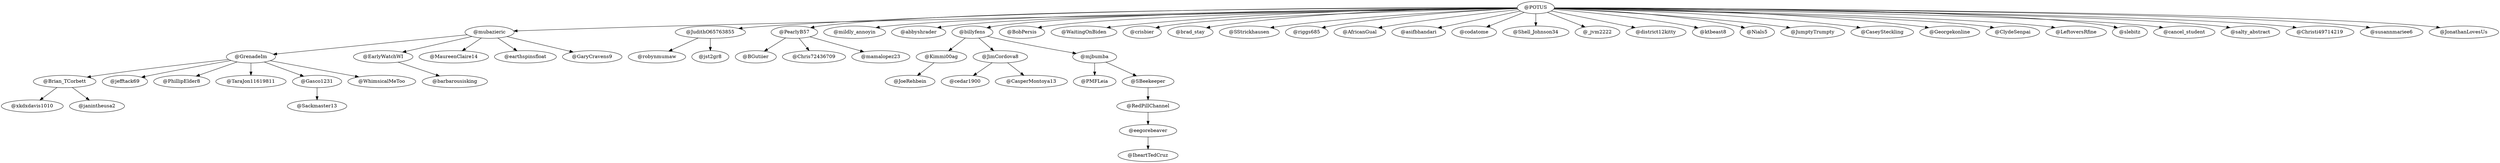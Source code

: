 digraph tree {
    "@POTUS";
    "@mubazieric";
    "@GrenadeIm";
    "@Brian_TCorbett";
    "@xkdxdavis1010";
    "@janintheusa2";
    "@jefftack69";
    "@PhillipElder8";
    "@TaraJon11619811";
    "@Gasco1231";
    "@Sackmaster13";
    "@WhimsicalMeToo";
    "@EarlyWatchWI";
    "@barbarousisking";
    "@MaureenClaire14";
    "@earthspinsfloat";
    "@GaryCravens9";
    "@JudithO65763855";
    "@robynmumaw";
    "@jst2gr8";
    "@PearlyB57";
    "@BGutiier";
    "@Chris72436709";
    "@mamalopez23";
    "@mildly_annoyin";
    "@abbyshrader";
    "@billyfens";
    "@Kimmi00ag";
    "@JoeRehbein";
    "@JimCordova8";
    "@cedar1900";
    "@CasperMontoya13";
    "@mjbumba";
    "@PMFLeia";
    "@SBeekeeper";
    "@RedPillChannel";
    "@eegorebeaver";
    "@IheartTedCruz";
    "@BobPersis";
    "@WaitingOnBiden";
    "@crisbier";
    "@brad_stay";
    "@SStrickhausen";
    "@riggs685";
    "@AfricanGual";
    "@asifbhandari";
    "@codatome";
    "@Shell_Johnson34";
    "@_jvm2222";
    "@district12kitty";
    "@ktbeast8";
    "@Nials5";
    "@JumptyTrumpty";
    "@CaseySteckling";
    "@Georgekonline";
    "@ClydeSenpai";
    "@LeftoversRfine";
    "@slebitz";
    "@cancel_student";
    "@salty_abstract";
    "@Christi49714219";
    "@susannmariee6";
    "@JonathanLovesUs";
    "@POTUS" -> "@mubazieric";
    "@POTUS" -> "@JudithO65763855";
    "@POTUS" -> "@PearlyB57";
    "@POTUS" -> "@mildly_annoyin";
    "@POTUS" -> "@abbyshrader";
    "@POTUS" -> "@billyfens";
    "@POTUS" -> "@BobPersis";
    "@POTUS" -> "@WaitingOnBiden";
    "@POTUS" -> "@crisbier";
    "@POTUS" -> "@brad_stay";
    "@POTUS" -> "@SStrickhausen";
    "@POTUS" -> "@riggs685";
    "@POTUS" -> "@AfricanGual";
    "@POTUS" -> "@asifbhandari";
    "@POTUS" -> "@codatome";
    "@POTUS" -> "@Shell_Johnson34";
    "@POTUS" -> "@_jvm2222";
    "@POTUS" -> "@district12kitty";
    "@POTUS" -> "@ktbeast8";
    "@POTUS" -> "@Nials5";
    "@POTUS" -> "@JumptyTrumpty";
    "@POTUS" -> "@CaseySteckling";
    "@POTUS" -> "@Georgekonline";
    "@POTUS" -> "@ClydeSenpai";
    "@POTUS" -> "@LeftoversRfine";
    "@POTUS" -> "@slebitz";
    "@POTUS" -> "@cancel_student";
    "@POTUS" -> "@salty_abstract";
    "@POTUS" -> "@Christi49714219";
    "@POTUS" -> "@susannmariee6";
    "@POTUS" -> "@JonathanLovesUs";
    "@mubazieric" -> "@GrenadeIm";
    "@mubazieric" -> "@EarlyWatchWI";
    "@mubazieric" -> "@MaureenClaire14";
    "@mubazieric" -> "@earthspinsfloat";
    "@mubazieric" -> "@GaryCravens9";
    "@GrenadeIm" -> "@Brian_TCorbett";
    "@GrenadeIm" -> "@jefftack69";
    "@GrenadeIm" -> "@PhillipElder8";
    "@GrenadeIm" -> "@TaraJon11619811";
    "@GrenadeIm" -> "@Gasco1231";
    "@GrenadeIm" -> "@WhimsicalMeToo";
    "@Brian_TCorbett" -> "@xkdxdavis1010";
    "@Brian_TCorbett" -> "@janintheusa2";
    "@Gasco1231" -> "@Sackmaster13";
    "@EarlyWatchWI" -> "@barbarousisking";
    "@JudithO65763855" -> "@robynmumaw";
    "@JudithO65763855" -> "@jst2gr8";
    "@PearlyB57" -> "@BGutiier";
    "@PearlyB57" -> "@Chris72436709";
    "@PearlyB57" -> "@mamalopez23";
    "@billyfens" -> "@Kimmi00ag";
    "@billyfens" -> "@JimCordova8";
    "@billyfens" -> "@mjbumba";
    "@Kimmi00ag" -> "@JoeRehbein";
    "@JimCordova8" -> "@cedar1900";
    "@JimCordova8" -> "@CasperMontoya13";
    "@mjbumba" -> "@PMFLeia";
    "@mjbumba" -> "@SBeekeeper";
    "@SBeekeeper" -> "@RedPillChannel";
    "@RedPillChannel" -> "@eegorebeaver";
    "@eegorebeaver" -> "@IheartTedCruz";
}

